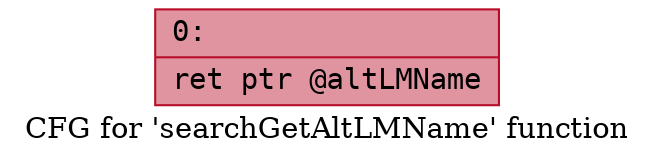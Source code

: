 digraph "CFG for 'searchGetAltLMName' function" {
	label="CFG for 'searchGetAltLMName' function";

	Node0x600002afceb0 [shape=record,color="#b70d28ff", style=filled, fillcolor="#b70d2870" fontname="Courier",label="{0:\l|  ret ptr @altLMName\l}"];
}
